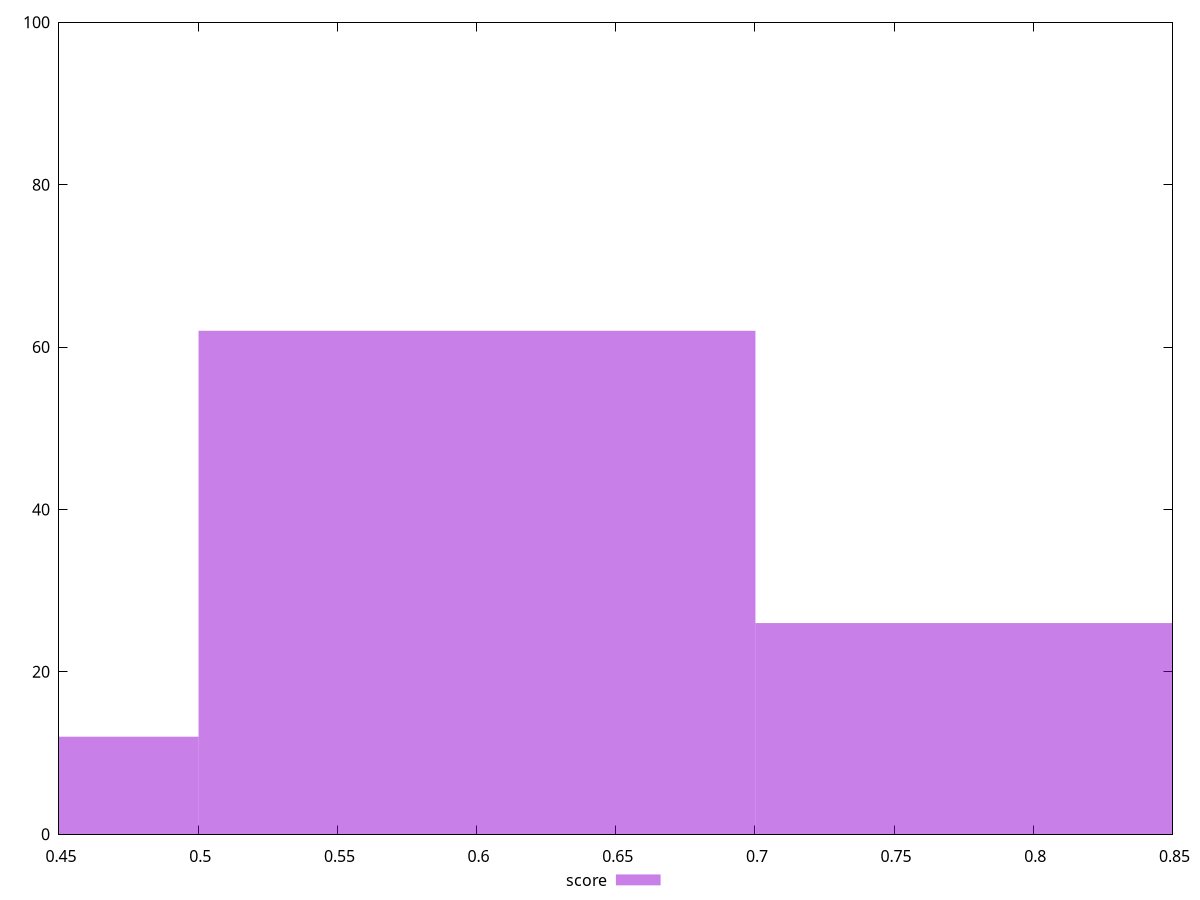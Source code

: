 reset

$score <<EOF
0.4001038900796542 12
0.6001558351194813 62
0.8002077801593084 26
EOF

set key outside below
set boxwidth 0.2000519450398271
set xrange [0.45:0.85]
set yrange [0:100]
set trange [0:100]
set style fill transparent solid 0.5 noborder
set terminal svg size 640, 490 enhanced background rgb 'white'
set output "report_00013_2021-02-09T12-04-24.940Z/uses-http2/samples/pages+cached+noadtech+nomedia/score/histogram.svg"

plot $score title "score" with boxes

reset
